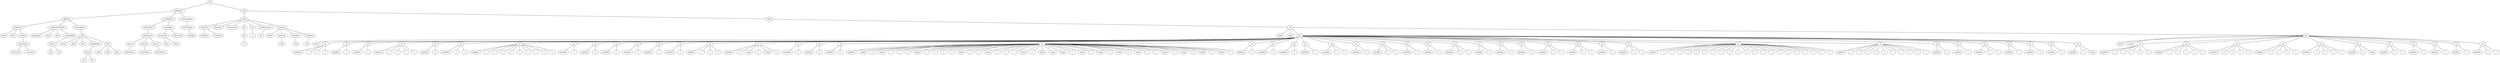 graph Tree {
	"t0" [label = "TEI"];
	"t1" [label = "teiHeader"];
	"t2" [label = "fileDesc"];
	"t3" [label = "titleStmt"];
	"t4" [label = "title"];
	"t5" [label = "title"];
	"t6" [label = "author"];
	"t7" [label = "persName"];
	"t8" [label = "forename"];
	"t9" [label = "surname"];
	"t10" [label = "publicationStmt"];
	"t11" [label = "publisher"];
	"t12" [label = "idno"];
	"t13" [label = "idno"];
	"t14" [label = "availability"];
	"t15" [label = "licence"];
	"t16" [label = "ab"];
	"t17" [label = "ref"];
	"t18" [label = "sourceDesc"];
	"t19" [label = "bibl"];
	"t20" [label = "name"];
	"t21" [label = "idno"];
	"t22" [label = "idno"];
	"t23" [label = "availability"];
	"t24" [label = "licence"];
	"t25" [label = "ab"];
	"t26" [label = "ref"];
	"t27" [label = "bibl"];
	"t28" [label = "date"];
	"t29" [label = "date"];
	"t30" [label = "idno"];
	"t31" [label = "profileDesc"];
	"t32" [label = "particDesc"];
	"t33" [label = "listPerson"];
	"t34" [label = "person"];
	"t35" [label = "persName"];
	"t36" [label = "person"];
	"t37" [label = "persName"];
	"t38" [label = "person"];
	"t39" [label = "persName"];
	"t40" [label = "textClass"];
	"t41" [label = "keywords"];
	"t42" [label = "term"];
	"t43" [label = "term"];
	"t44" [label = "classCode"];
	"t45" [label = "revisionDesc"];
	"t46" [label = "listChange"];
	"t47" [label = "change"];
	"t48" [label = "text"];
	"t49" [label = "front"];
	"t50" [label = "docTitle"];
	"t51" [label = "titlePart"];
	"t52" [label = "titlePart"];
	"t53" [label = "docDate"];
	"t54" [label = "docAuthor"];
	"t55" [label = "div"];
	"t56" [label = "div"];
	"t57" [label = "p"];
	"t58" [label = "div"];
	"t59" [label = "p"];
	"t60" [label = "performance"];
	"t61" [label = "ab"];
	"t62" [label = "castList"];
	"t63" [label = "head"];
	"t64" [label = "castItem"];
	"t65" [label = "role"];
	"t66" [label = "castItem"];
	"t67" [label = "role"];
	"t68" [label = "castItem"];
	"t69" [label = "role"];
	"t70" [label = "body"];
	"t71" [label = "div"];
	"t72" [label = "head"];
	"t73" [label = "stage"];
	"t74" [label = "div"];
	"t75" [label = "head"];
	"t76" [label = "sp"];
	"t77" [label = "speaker"];
	"t78" [label = "l"];
	"t79" [label = "l"];
	"t80" [label = "l"];
	"t81" [label = "sp"];
	"t82" [label = "speaker"];
	"t83" [label = "l"];
	"t84" [label = "sp"];
	"t85" [label = "speaker"];
	"t86" [label = "l"];
	"t87" [label = "sp"];
	"t88" [label = "speaker"];
	"t89" [label = "l"];
	"t90" [label = "l"];
	"t91" [label = "l"];
	"t92" [label = "l"];
	"t93" [label = "sp"];
	"t94" [label = "speaker"];
	"t95" [label = "l"];
	"t96" [label = "sp"];
	"t97" [label = "speaker"];
	"t98" [label = "l"];
	"t99" [label = "l"];
	"t100" [label = "sp"];
	"t101" [label = "speaker"];
	"t102" [label = "l"];
	"t103" [label = "l"];
	"t104" [label = "l"];
	"t105" [label = "l"];
	"t106" [label = "l"];
	"t107" [label = "l"];
	"t108" [label = "l"];
	"t109" [label = "l"];
	"t110" [label = "l"];
	"t111" [label = "sp"];
	"t112" [label = "speaker"];
	"t113" [label = "l"];
	"t114" [label = "sp"];
	"t115" [label = "speaker"];
	"t116" [label = "l"];
	"t117" [label = "sp"];
	"t118" [label = "speaker"];
	"t119" [label = "l"];
	"t120" [label = "sp"];
	"t121" [label = "speaker"];
	"t122" [label = "l"];
	"t123" [label = "sp"];
	"t124" [label = "speaker"];
	"t125" [label = "l"];
	"t126" [label = "sp"];
	"t127" [label = "speaker"];
	"t128" [label = "l"];
	"t129" [label = "sp"];
	"t130" [label = "speaker"];
	"t131" [label = "l"];
	"t132" [label = "l"];
	"t133" [label = "l"];
	"t134" [label = "sp"];
	"t135" [label = "speaker"];
	"t136" [label = "l"];
	"t137" [label = "stage"];
	"t138" [label = "l"];
	"t139" [label = "stage"];
	"t140" [label = "l"];
	"t141" [label = "sp"];
	"t142" [label = "speaker"];
	"t143" [label = "l"];
	"t144" [label = "sp"];
	"t145" [label = "speaker"];
	"t146" [label = "l"];
	"t147" [label = "sp"];
	"t148" [label = "speaker"];
	"t149" [label = "l"];
	"t150" [label = "sp"];
	"t151" [label = "speaker"];
	"t152" [label = "stage"];
	"t153" [label = "l"];
	"t154" [label = "stage"];
	"t155" [label = "l"];
	"t156" [label = "l"];
	"t157" [label = "l"];
	"t158" [label = "stage"];
	"t159" [label = "l"];
	"t160" [label = "l"];
	"t161" [label = "l"];
	"t162" [label = "l"];
	"t163" [label = "stage"];
	"t164" [label = "l"];
	"t165" [label = "l"];
	"t166" [label = "stage"];
	"t167" [label = "l"];
	"t168" [label = "l"];
	"t169" [label = "l"];
	"t170" [label = "stage"];
	"t171" [label = "l"];
	"t172" [label = "stage"];
	"t173" [label = "stage"];
	"t174" [label = "stage"];
	"t175" [label = "l"];
	"t176" [label = "stage"];
	"t177" [label = "l"];
	"t178" [label = "stage"];
	"t179" [label = "l"];
	"t180" [label = "stage"];
	"t181" [label = "l"];
	"t182" [label = "stage"];
	"t183" [label = "l"];
	"t184" [label = "l"];
	"t185" [label = "stage"];
	"t186" [label = "l"];
	"t187" [label = "stage"];
	"t188" [label = "l"];
	"t189" [label = "stage"];
	"t190" [label = "l"];
	"t191" [label = "stage"];
	"t192" [label = "l"];
	"t193" [label = "sp"];
	"t194" [label = "speaker"];
	"t195" [label = "l"];
	"t196" [label = "sp"];
	"t197" [label = "speaker"];
	"t198" [label = "l"];
	"t199" [label = "sp"];
	"t200" [label = "speaker"];
	"t201" [label = "l"];
	"t202" [label = "sp"];
	"t203" [label = "speaker"];
	"t204" [label = "l"];
	"t205" [label = "sp"];
	"t206" [label = "speaker"];
	"t207" [label = "l"];
	"t208" [label = "l"];
	"t209" [label = "sp"];
	"t210" [label = "speaker"];
	"t211" [label = "l"];
	"t212" [label = "sp"];
	"t213" [label = "speaker"];
	"t214" [label = "l"];
	"t215" [label = "l"];
	"t216" [label = "sp"];
	"t217" [label = "speaker"];
	"t218" [label = "l"];
	"t219" [label = "sp"];
	"t220" [label = "speaker"];
	"t221" [label = "l"];
	"t222" [label = "sp"];
	"t223" [label = "speaker"];
	"t224" [label = "l"];
	"t225" [label = "l"];
	"t226" [label = "sp"];
	"t227" [label = "speaker"];
	"t228" [label = "l"];
	"t229" [label = "sp"];
	"t230" [label = "speaker"];
	"t231" [label = "l"];
	"t232" [label = "sp"];
	"t233" [label = "speaker"];
	"t234" [label = "l"];
	"t235" [label = "sp"];
	"t236" [label = "speaker"];
	"t237" [label = "l"];
	"t238" [label = "l"];
	"t239" [label = "sp"];
	"t240" [label = "speaker"];
	"t241" [label = "l"];
	"t242" [label = "l"];
	"t243" [label = "sp"];
	"t244" [label = "speaker"];
	"t245" [label = "l"];
	"t246" [label = "sp"];
	"t247" [label = "speaker"];
	"t248" [label = "l"];
	"t249" [label = "l"];
	"t250" [label = "sp"];
	"t251" [label = "speaker"];
	"t252" [label = "l"];
	"t253" [label = "l"];
	"t254" [label = "l"];
	"t255" [label = "l"];
	"t256" [label = "l"];
	"t257" [label = "l"];
	"t258" [label = "l"];
	"t259" [label = "l"];
	"t260" [label = "l"];
	"t261" [label = "l"];
	"t262" [label = "l"];
	"t263" [label = "l"];
	"t264" [label = "l"];
	"t265" [label = "l"];
	"t266" [label = "l"];
	"t267" [label = "l"];
	"t268" [label = "l"];
	"t269" [label = "l"];
	"t270" [label = "l"];
	"t271" [label = "l"];
	"t272" [label = "l"];
	"t273" [label = "sp"];
	"t274" [label = "speaker"];
	"t275" [label = "l"];
	"t276" [label = "l"];
	"t277" [label = "l"];
	"t278" [label = "l"];
	"t279" [label = "l"];
	"t280" [label = "l"];
	"t281" [label = "l"];
	"t282" [label = "l"];
	"t283" [label = "l"];
	"t284" [label = "l"];
	"t285" [label = "sp"];
	"t286" [label = "speaker"];
	"t287" [label = "l"];
	"t288" [label = "sp"];
	"t289" [label = "speaker"];
	"t290" [label = "l"];
	"t291" [label = "sp"];
	"t292" [label = "speaker"];
	"t293" [label = "l"];
	"t294" [label = "l"];
	"t295" [label = "sp"];
	"t296" [label = "speaker"];
	"t297" [label = "l"];
	"t298" [label = "sp"];
	"t299" [label = "speaker"];
	"t300" [label = "l"];
	"t301" [label = "sp"];
	"t302" [label = "speaker"];
	"t303" [label = "l"];
	"t304" [label = "sp"];
	"t305" [label = "speaker"];
	"t306" [label = "l"];
	"t307" [label = "stage"];
	"t308" [label = "div"];
	"t309" [label = "head"];
	"t310" [label = "stage"];
	"t311" [label = "sp"];
	"t312" [label = "speaker"];
	"t313" [label = "l"];
	"t314" [label = "l"];
	"t315" [label = "l"];
	"t316" [label = "l"];
	"t317" [label = "l"];
	"t318" [label = "sp"];
	"t319" [label = "speaker"];
	"t320" [label = "l"];
	"t321" [label = "l"];
	"t322" [label = "l"];
	"t323" [label = "l"];
	"t324" [label = "l"];
	"t325" [label = "sp"];
	"t326" [label = "speaker"];
	"t327" [label = "l"];
	"t328" [label = "l"];
	"t329" [label = "l"];
	"t330" [label = "l"];
	"t331" [label = "sp"];
	"t332" [label = "speaker"];
	"t333" [label = "l"];
	"t334" [label = "l"];
	"t335" [label = "l"];
	"t336" [label = "l"];
	"t337" [label = "sp"];
	"t338" [label = "speaker"];
	"t339" [label = "l"];
	"t340" [label = "l"];
	"t341" [label = "l"];
	"t342" [label = "l"];
	"t343" [label = "sp"];
	"t344" [label = "speaker"];
	"t345" [label = "l"];
	"t346" [label = "stage"];
	"t347" [label = "sp"];
	"t348" [label = "speaker"];
	"t349" [label = "l"];
	"t350" [label = "l"];
	"t351" [label = "sp"];
	"t352" [label = "speaker"];
	"t353" [label = "l"];
	"t354" [label = "sp"];
	"t355" [label = "speaker"];
	"t356" [label = "l"];
	"t357" [label = "sp"];
	"t358" [label = "speaker"];
	"t359" [label = "l"];
	"t360" [label = "sp"];
	"t361" [label = "speaker"];
	"t362" [label = "l"];
	"t363" [label = "l"];
	"t0" -- "t1";
	"t1" -- "t2";
	"t2" -- "t3";
	"t3" -- "t4";
	"t3" -- "t5";
	"t3" -- "t6";
	"t6" -- "t7";
	"t7" -- "t8";
	"t7" -- "t9";
	"t2" -- "t10";
	"t10" -- "t11";
	"t10" -- "t12";
	"t10" -- "t13";
	"t10" -- "t14";
	"t14" -- "t15";
	"t15" -- "t16";
	"t15" -- "t17";
	"t2" -- "t18";
	"t18" -- "t19";
	"t19" -- "t20";
	"t19" -- "t21";
	"t19" -- "t22";
	"t19" -- "t23";
	"t23" -- "t24";
	"t24" -- "t25";
	"t24" -- "t26";
	"t19" -- "t27";
	"t27" -- "t28";
	"t27" -- "t29";
	"t27" -- "t30";
	"t1" -- "t31";
	"t31" -- "t32";
	"t32" -- "t33";
	"t33" -- "t34";
	"t34" -- "t35";
	"t33" -- "t36";
	"t36" -- "t37";
	"t33" -- "t38";
	"t38" -- "t39";
	"t31" -- "t40";
	"t40" -- "t41";
	"t41" -- "t42";
	"t41" -- "t43";
	"t40" -- "t44";
	"t1" -- "t45";
	"t45" -- "t46";
	"t46" -- "t47";
	"t0" -- "t48";
	"t48" -- "t49";
	"t49" -- "t50";
	"t50" -- "t51";
	"t50" -- "t52";
	"t49" -- "t53";
	"t49" -- "t54";
	"t49" -- "t55";
	"t55" -- "t56";
	"t56" -- "t57";
	"t49" -- "t58";
	"t58" -- "t59";
	"t49" -- "t60";
	"t60" -- "t61";
	"t49" -- "t62";
	"t62" -- "t63";
	"t62" -- "t64";
	"t64" -- "t65";
	"t62" -- "t66";
	"t66" -- "t67";
	"t62" -- "t68";
	"t68" -- "t69";
	"t48" -- "t70";
	"t70" -- "t71";
	"t71" -- "t72";
	"t71" -- "t73";
	"t71" -- "t74";
	"t74" -- "t75";
	"t74" -- "t76";
	"t76" -- "t77";
	"t76" -- "t78";
	"t76" -- "t79";
	"t76" -- "t80";
	"t74" -- "t81";
	"t81" -- "t82";
	"t81" -- "t83";
	"t74" -- "t84";
	"t84" -- "t85";
	"t84" -- "t86";
	"t74" -- "t87";
	"t87" -- "t88";
	"t87" -- "t89";
	"t87" -- "t90";
	"t87" -- "t91";
	"t87" -- "t92";
	"t74" -- "t93";
	"t93" -- "t94";
	"t93" -- "t95";
	"t74" -- "t96";
	"t96" -- "t97";
	"t96" -- "t98";
	"t96" -- "t99";
	"t74" -- "t100";
	"t100" -- "t101";
	"t100" -- "t102";
	"t100" -- "t103";
	"t100" -- "t104";
	"t100" -- "t105";
	"t100" -- "t106";
	"t100" -- "t107";
	"t100" -- "t108";
	"t100" -- "t109";
	"t100" -- "t110";
	"t74" -- "t111";
	"t111" -- "t112";
	"t111" -- "t113";
	"t74" -- "t114";
	"t114" -- "t115";
	"t114" -- "t116";
	"t74" -- "t117";
	"t117" -- "t118";
	"t117" -- "t119";
	"t74" -- "t120";
	"t120" -- "t121";
	"t120" -- "t122";
	"t74" -- "t123";
	"t123" -- "t124";
	"t123" -- "t125";
	"t74" -- "t126";
	"t126" -- "t127";
	"t126" -- "t128";
	"t74" -- "t129";
	"t129" -- "t130";
	"t129" -- "t131";
	"t129" -- "t132";
	"t129" -- "t133";
	"t74" -- "t134";
	"t134" -- "t135";
	"t134" -- "t136";
	"t134" -- "t137";
	"t134" -- "t138";
	"t134" -- "t139";
	"t134" -- "t140";
	"t74" -- "t141";
	"t141" -- "t142";
	"t141" -- "t143";
	"t74" -- "t144";
	"t144" -- "t145";
	"t144" -- "t146";
	"t74" -- "t147";
	"t147" -- "t148";
	"t147" -- "t149";
	"t74" -- "t150";
	"t150" -- "t151";
	"t150" -- "t152";
	"t150" -- "t153";
	"t150" -- "t154";
	"t150" -- "t155";
	"t150" -- "t156";
	"t150" -- "t157";
	"t150" -- "t158";
	"t150" -- "t159";
	"t150" -- "t160";
	"t150" -- "t161";
	"t150" -- "t162";
	"t150" -- "t163";
	"t150" -- "t164";
	"t150" -- "t165";
	"t150" -- "t166";
	"t150" -- "t167";
	"t150" -- "t168";
	"t150" -- "t169";
	"t150" -- "t170";
	"t150" -- "t171";
	"t150" -- "t172";
	"t150" -- "t173";
	"t150" -- "t174";
	"t150" -- "t175";
	"t150" -- "t176";
	"t150" -- "t177";
	"t150" -- "t178";
	"t150" -- "t179";
	"t150" -- "t180";
	"t150" -- "t181";
	"t150" -- "t182";
	"t150" -- "t183";
	"t150" -- "t184";
	"t150" -- "t185";
	"t150" -- "t186";
	"t150" -- "t187";
	"t150" -- "t188";
	"t150" -- "t189";
	"t150" -- "t190";
	"t150" -- "t191";
	"t150" -- "t192";
	"t74" -- "t193";
	"t193" -- "t194";
	"t193" -- "t195";
	"t74" -- "t196";
	"t196" -- "t197";
	"t196" -- "t198";
	"t74" -- "t199";
	"t199" -- "t200";
	"t199" -- "t201";
	"t74" -- "t202";
	"t202" -- "t203";
	"t202" -- "t204";
	"t74" -- "t205";
	"t205" -- "t206";
	"t205" -- "t207";
	"t205" -- "t208";
	"t74" -- "t209";
	"t209" -- "t210";
	"t209" -- "t211";
	"t74" -- "t212";
	"t212" -- "t213";
	"t212" -- "t214";
	"t212" -- "t215";
	"t74" -- "t216";
	"t216" -- "t217";
	"t216" -- "t218";
	"t74" -- "t219";
	"t219" -- "t220";
	"t219" -- "t221";
	"t74" -- "t222";
	"t222" -- "t223";
	"t222" -- "t224";
	"t222" -- "t225";
	"t74" -- "t226";
	"t226" -- "t227";
	"t226" -- "t228";
	"t74" -- "t229";
	"t229" -- "t230";
	"t229" -- "t231";
	"t74" -- "t232";
	"t232" -- "t233";
	"t232" -- "t234";
	"t74" -- "t235";
	"t235" -- "t236";
	"t235" -- "t237";
	"t235" -- "t238";
	"t74" -- "t239";
	"t239" -- "t240";
	"t239" -- "t241";
	"t239" -- "t242";
	"t74" -- "t243";
	"t243" -- "t244";
	"t243" -- "t245";
	"t74" -- "t246";
	"t246" -- "t247";
	"t246" -- "t248";
	"t246" -- "t249";
	"t74" -- "t250";
	"t250" -- "t251";
	"t250" -- "t252";
	"t250" -- "t253";
	"t250" -- "t254";
	"t250" -- "t255";
	"t250" -- "t256";
	"t250" -- "t257";
	"t250" -- "t258";
	"t250" -- "t259";
	"t250" -- "t260";
	"t250" -- "t261";
	"t250" -- "t262";
	"t250" -- "t263";
	"t250" -- "t264";
	"t250" -- "t265";
	"t250" -- "t266";
	"t250" -- "t267";
	"t250" -- "t268";
	"t250" -- "t269";
	"t250" -- "t270";
	"t250" -- "t271";
	"t250" -- "t272";
	"t74" -- "t273";
	"t273" -- "t274";
	"t273" -- "t275";
	"t273" -- "t276";
	"t273" -- "t277";
	"t273" -- "t278";
	"t273" -- "t279";
	"t273" -- "t280";
	"t273" -- "t281";
	"t273" -- "t282";
	"t273" -- "t283";
	"t273" -- "t284";
	"t74" -- "t285";
	"t285" -- "t286";
	"t285" -- "t287";
	"t74" -- "t288";
	"t288" -- "t289";
	"t288" -- "t290";
	"t74" -- "t291";
	"t291" -- "t292";
	"t291" -- "t293";
	"t291" -- "t294";
	"t74" -- "t295";
	"t295" -- "t296";
	"t295" -- "t297";
	"t74" -- "t298";
	"t298" -- "t299";
	"t298" -- "t300";
	"t74" -- "t301";
	"t301" -- "t302";
	"t301" -- "t303";
	"t74" -- "t304";
	"t304" -- "t305";
	"t304" -- "t306";
	"t304" -- "t307";
	"t71" -- "t308";
	"t308" -- "t309";
	"t308" -- "t310";
	"t308" -- "t311";
	"t311" -- "t312";
	"t311" -- "t313";
	"t311" -- "t314";
	"t311" -- "t315";
	"t311" -- "t316";
	"t311" -- "t317";
	"t308" -- "t318";
	"t318" -- "t319";
	"t318" -- "t320";
	"t318" -- "t321";
	"t318" -- "t322";
	"t318" -- "t323";
	"t318" -- "t324";
	"t308" -- "t325";
	"t325" -- "t326";
	"t325" -- "t327";
	"t325" -- "t328";
	"t325" -- "t329";
	"t325" -- "t330";
	"t308" -- "t331";
	"t331" -- "t332";
	"t331" -- "t333";
	"t331" -- "t334";
	"t331" -- "t335";
	"t331" -- "t336";
	"t308" -- "t337";
	"t337" -- "t338";
	"t337" -- "t339";
	"t337" -- "t340";
	"t337" -- "t341";
	"t337" -- "t342";
	"t308" -- "t343";
	"t343" -- "t344";
	"t343" -- "t345";
	"t343" -- "t346";
	"t308" -- "t347";
	"t347" -- "t348";
	"t347" -- "t349";
	"t347" -- "t350";
	"t308" -- "t351";
	"t351" -- "t352";
	"t351" -- "t353";
	"t308" -- "t354";
	"t354" -- "t355";
	"t354" -- "t356";
	"t308" -- "t357";
	"t357" -- "t358";
	"t357" -- "t359";
	"t308" -- "t360";
	"t360" -- "t361";
	"t360" -- "t362";
	"t360" -- "t363";
}
